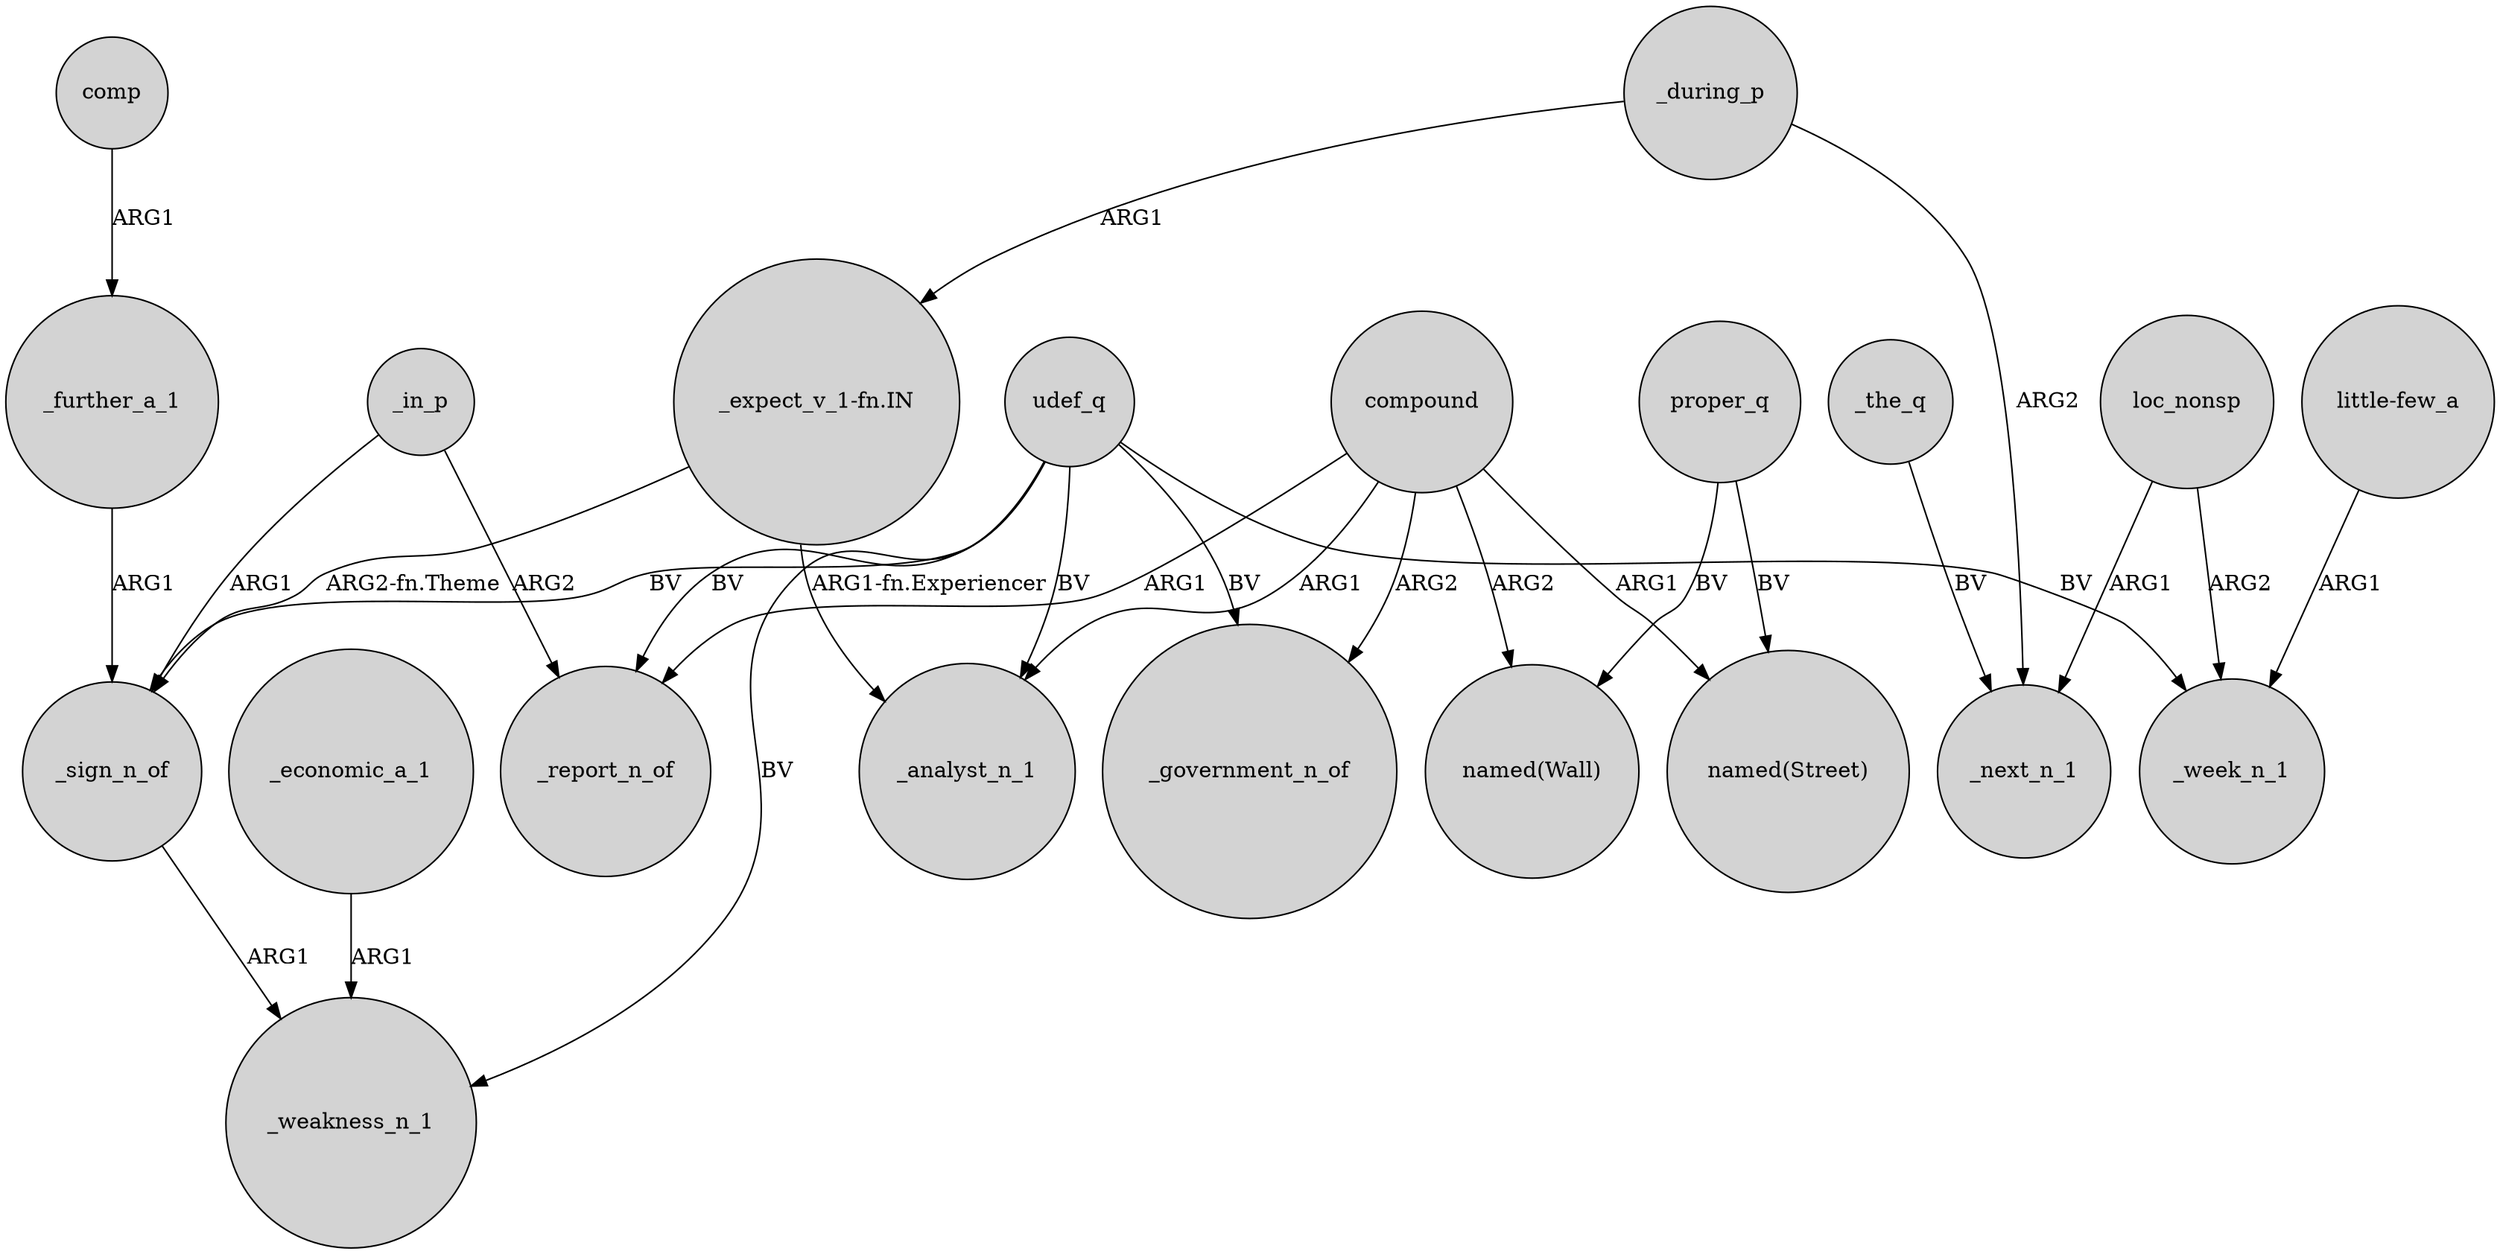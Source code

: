 digraph {
	node [shape=circle style=filled]
	_sign_n_of -> _weakness_n_1 [label=ARG1]
	_further_a_1 -> _sign_n_of [label=ARG1]
	compound -> _report_n_of [label=ARG1]
	loc_nonsp -> _next_n_1 [label=ARG1]
	_in_p -> _sign_n_of [label=ARG1]
	_economic_a_1 -> _weakness_n_1 [label=ARG1]
	compound -> _government_n_of [label=ARG2]
	udef_q -> _government_n_of [label=BV]
	compound -> "named(Street)" [label=ARG1]
	proper_q -> "named(Wall)" [label=BV]
	_in_p -> _report_n_of [label=ARG2]
	"little-few_a" -> _week_n_1 [label=ARG1]
	udef_q -> _report_n_of [label=BV]
	udef_q -> _weakness_n_1 [label=BV]
	"_expect_v_1-fn.IN" -> _sign_n_of [label="ARG2-fn.Theme"]
	proper_q -> "named(Street)" [label=BV]
	loc_nonsp -> _week_n_1 [label=ARG2]
	compound -> "named(Wall)" [label=ARG2]
	udef_q -> _sign_n_of [label=BV]
	comp -> _further_a_1 [label=ARG1]
	udef_q -> _week_n_1 [label=BV]
	_the_q -> _next_n_1 [label=BV]
	"_expect_v_1-fn.IN" -> _analyst_n_1 [label="ARG1-fn.Experiencer"]
	_during_p -> _next_n_1 [label=ARG2]
	udef_q -> _analyst_n_1 [label=BV]
	_during_p -> "_expect_v_1-fn.IN" [label=ARG1]
	compound -> _analyst_n_1 [label=ARG1]
}
